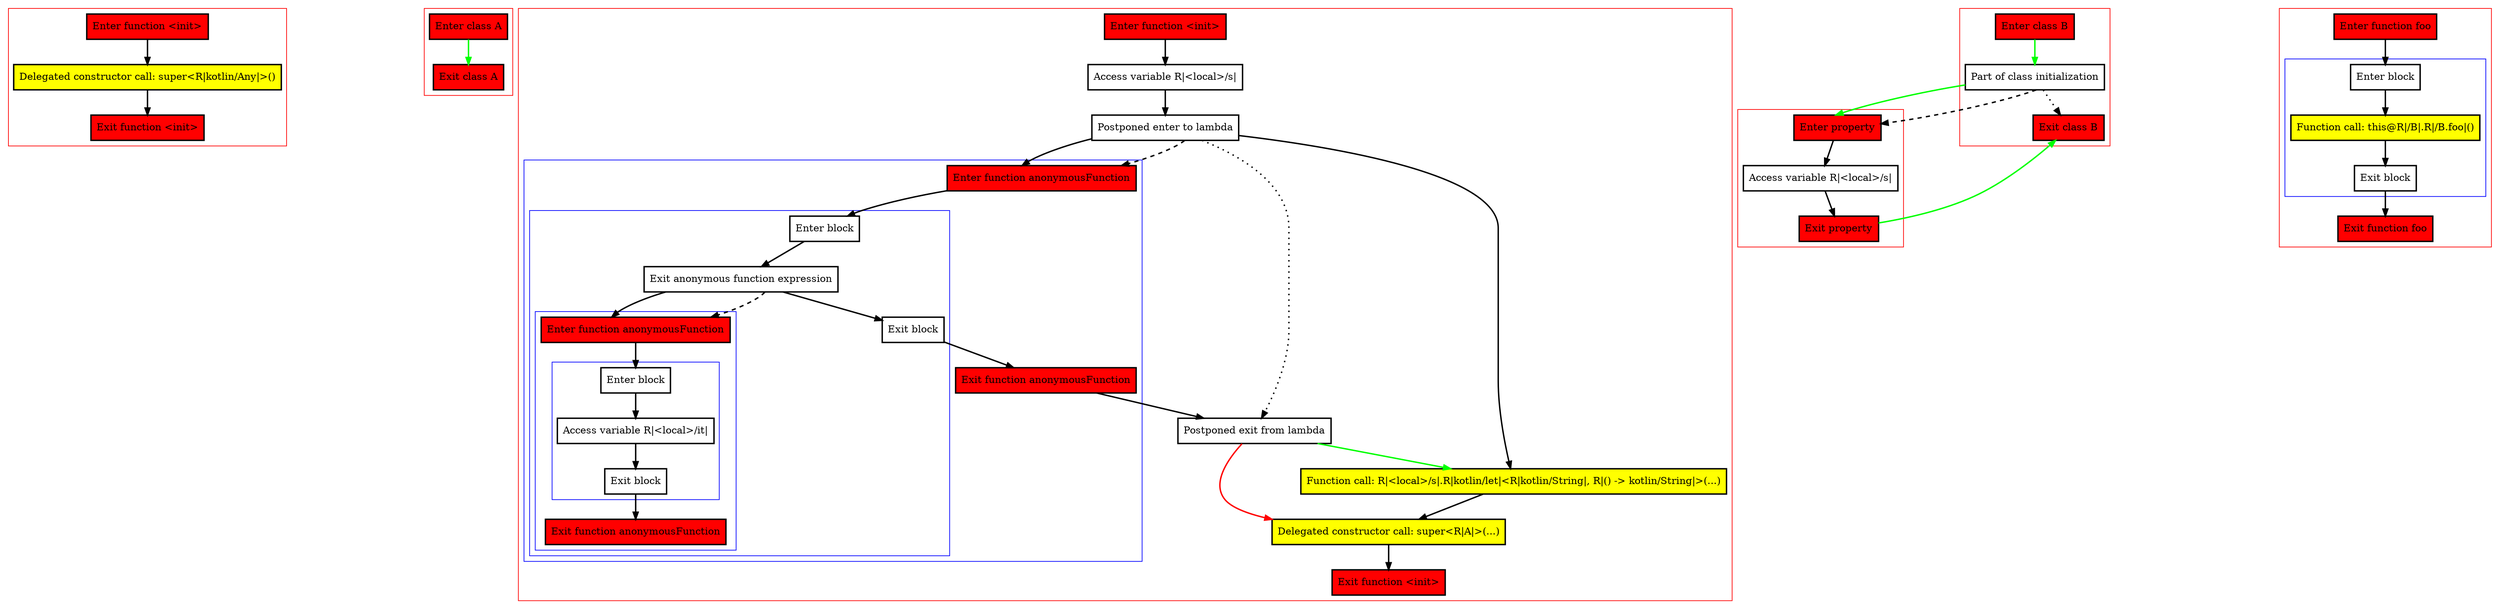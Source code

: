 digraph postponedLambdaInConstructor_kt {
    graph [nodesep=3]
    node [shape=box penwidth=2]
    edge [penwidth=2]

    subgraph cluster_0 {
        color=red
        0 [label="Enter function <init>" style="filled" fillcolor=red];
        1 [label="Delegated constructor call: super<R|kotlin/Any|>()" style="filled" fillcolor=yellow];
        2 [label="Exit function <init>" style="filled" fillcolor=red];
    }
    0 -> {1};
    1 -> {2};

    subgraph cluster_1 {
        color=red
        3 [label="Enter class A" style="filled" fillcolor=red];
        4 [label="Exit class A" style="filled" fillcolor=red];
    }
    3 -> {4} [color=green];

    subgraph cluster_2 {
        color=red
        5 [label="Enter function <init>" style="filled" fillcolor=red];
        6 [label="Access variable R|<local>/s|"];
        7 [label="Postponed enter to lambda"];
        subgraph cluster_3 {
            color=blue
            12 [label="Enter function anonymousFunction" style="filled" fillcolor=red];
            subgraph cluster_4 {
                color=blue
                13 [label="Enter block"];
                14 [label="Exit anonymous function expression"];
                subgraph cluster_5 {
                    color=blue
                    17 [label="Enter function anonymousFunction" style="filled" fillcolor=red];
                    subgraph cluster_6 {
                        color=blue
                        18 [label="Enter block"];
                        19 [label="Access variable R|<local>/it|"];
                        20 [label="Exit block"];
                    }
                    21 [label="Exit function anonymousFunction" style="filled" fillcolor=red];
                }
                15 [label="Exit block"];
            }
            16 [label="Exit function anonymousFunction" style="filled" fillcolor=red];
        }
        8 [label="Postponed exit from lambda"];
        9 [label="Function call: R|<local>/s|.R|kotlin/let|<R|kotlin/String|, R|() -> kotlin/String|>(...)" style="filled" fillcolor=yellow];
        10 [label="Delegated constructor call: super<R|A|>(...)" style="filled" fillcolor=yellow];
        11 [label="Exit function <init>" style="filled" fillcolor=red];
    }
    5 -> {6};
    6 -> {7};
    7 -> {9 12};
    7 -> {8} [style=dotted];
    7 -> {12} [style=dashed];
    8 -> {9} [color=green];
    8 -> {10} [color=red];
    9 -> {10};
    10 -> {11};
    12 -> {13};
    13 -> {14};
    14 -> {15 17};
    14 -> {17} [style=dashed];
    15 -> {16};
    16 -> {8};
    17 -> {18};
    18 -> {19};
    19 -> {20};
    20 -> {21};

    subgraph cluster_7 {
        color=red
        22 [label="Enter property" style="filled" fillcolor=red];
        23 [label="Access variable R|<local>/s|"];
        24 [label="Exit property" style="filled" fillcolor=red];
    }
    22 -> {23};
    23 -> {24};
    24 -> {32} [color=green];

    subgraph cluster_8 {
        color=red
        25 [label="Enter function foo" style="filled" fillcolor=red];
        subgraph cluster_9 {
            color=blue
            26 [label="Enter block"];
            27 [label="Function call: this@R|/B|.R|/B.foo|()" style="filled" fillcolor=yellow];
            28 [label="Exit block"];
        }
        29 [label="Exit function foo" style="filled" fillcolor=red];
    }
    25 -> {26};
    26 -> {27};
    27 -> {28};
    28 -> {29};

    subgraph cluster_10 {
        color=red
        30 [label="Enter class B" style="filled" fillcolor=red];
        31 [label="Part of class initialization"];
        32 [label="Exit class B" style="filled" fillcolor=red];
    }
    30 -> {31} [color=green];
    31 -> {22} [color=green];
    31 -> {32} [style=dotted];
    31 -> {22} [style=dashed];

}
